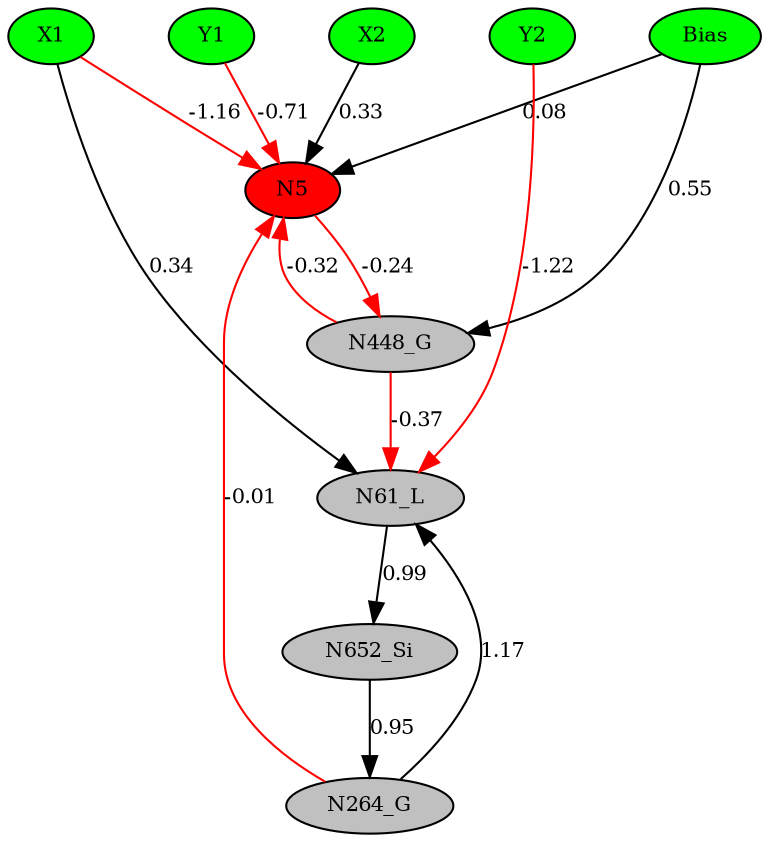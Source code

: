 digraph g { 
N0 [shape=ellipse, label=Bias,fontsize=10,height=0.1,width=0.1,style=filled,fillcolor=green]
N1[shape=ellipse label=X1,fontsize=10,height=0.1,width=0.1,style=filled,fillcolor=green]
N2[shape=ellipse label=Y1,fontsize=10,height=0.1,width=0.1,style=filled,fillcolor=green]
N3[shape=ellipse label=X2,fontsize=10,height=0.1,width=0.1,style=filled,fillcolor=green]
N4[shape=ellipse label=Y2,fontsize=10,height=0.1,width=0.1,style=filled,fillcolor=green]
N5[shape=ellipse,fontsize = 10, height = 0.1, width = 0.1, style = filled, fillcolor = red]
N61[shape=ellipse, label=N61_L,fontsize=10,height=0.1,width=0.1,style=filled,fillcolor=gray]
N264[shape=ellipse, label=N264_G,fontsize=10,height=0.1,width=0.1,style=filled,fillcolor=gray]
N448[shape=ellipse, label=N448_G,fontsize=10,height=0.1,width=0.1,style=filled,fillcolor=gray]
N652[shape=ellipse, label=N652_Si,fontsize=10,height=0.1,width=0.1,style=filled,fillcolor=gray]
N0 -> N5 [color=black] [ label=0.08,fontsize=10]
N1 -> N5 [color=red] [arrowType=inv][ label=-1.16,fontsize=10]
N2 -> N5 [color=red] [arrowType=inv][ label=-0.71,fontsize=10]
N3 -> N5 [color=black] [ label=0.33,fontsize=10]
N4 -> N61 [color=red] [arrowType=inv][ label=-1.22,fontsize=10]
N1 -> N61 [color=black] [ label=0.34,fontsize=10]
N264 -> N5 [color=red] [arrowType=inv][ label=-0.01,fontsize=10]
N264 -> N61 [color=black] [ label=1.17,fontsize=10]
N5 -> N448 [color=red] [arrowType=inv][ label=-0.24,fontsize=10]
N448 -> N5 [color=red] [arrowType=inv][ label=-0.32,fontsize=10]
N448 -> N61 [color=red] [arrowType=inv][ label=-0.37,fontsize=10]
N61 -> N652 [color=black] [ label=0.99,fontsize=10]
N652 -> N264 [color=black] [ label=0.95,fontsize=10]
N0 -> N448 [color=black] [ label=0.55,fontsize=10]
 { rank=same; 
N5
 } 
 { rank=same; 
N1 ->N2 ->N3 ->N4 ->N0 [style=invis]
 } 
}
